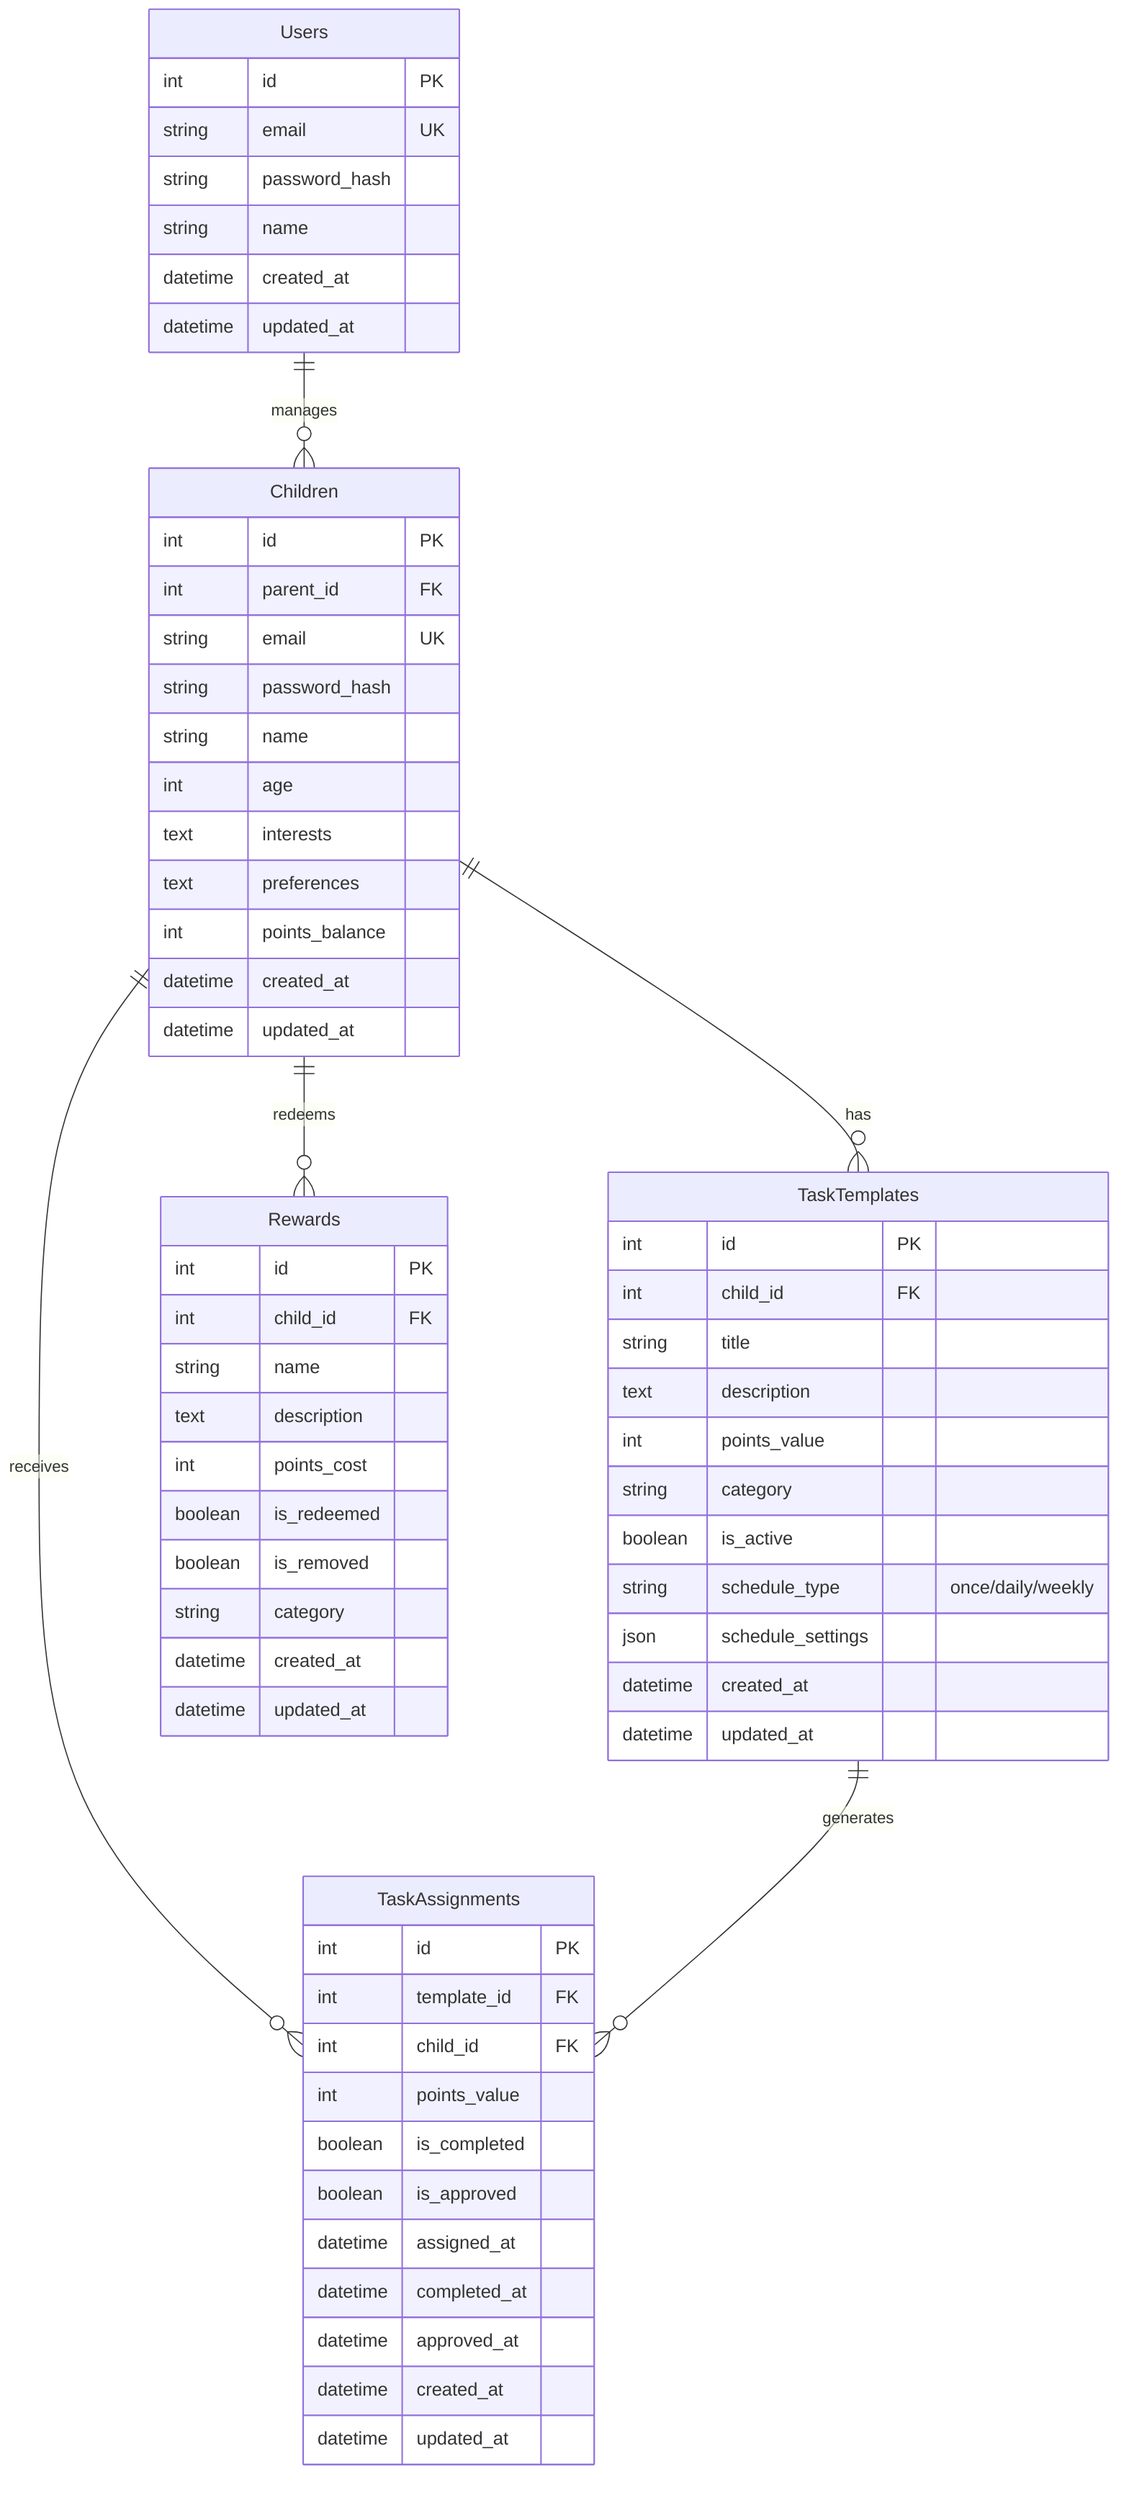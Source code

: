 erDiagram
    Users ||--o{ Children : manages
    Users {
        int id PK
        string email UK
        string password_hash
        string name
        datetime created_at
        datetime updated_at
    }

    Children ||--o{ TaskAssignments : receives
    Children ||--o{ TaskTemplates : has
    Children ||--o{ Rewards : redeems
    Children {
        int id PK
        int parent_id FK
        string email UK
        string password_hash
        string name
        int age
        text interests
        text preferences
        int points_balance
        datetime created_at
        datetime updated_at
    }

    TaskTemplates ||--o{ TaskAssignments : generates
    TaskTemplates {
        int id PK
        int child_id FK
        string title
        text description
        int points_value
        string category
        boolean is_active
        string schedule_type "once/daily/weekly"
        json schedule_settings
        datetime created_at
        datetime updated_at
    }

    TaskAssignments {
        int id PK
        int template_id FK
        int child_id FK
        int points_value
        boolean is_completed
        boolean is_approved
        datetime assigned_at
        datetime completed_at
        datetime approved_at
        datetime created_at
        datetime updated_at
    }

    Rewards {
        int id PK
        int child_id FK
        string name
        text description
        int points_cost
        boolean is_redeemed
        boolean is_removed
        string category
        datetime created_at
        datetime updated_at
    }